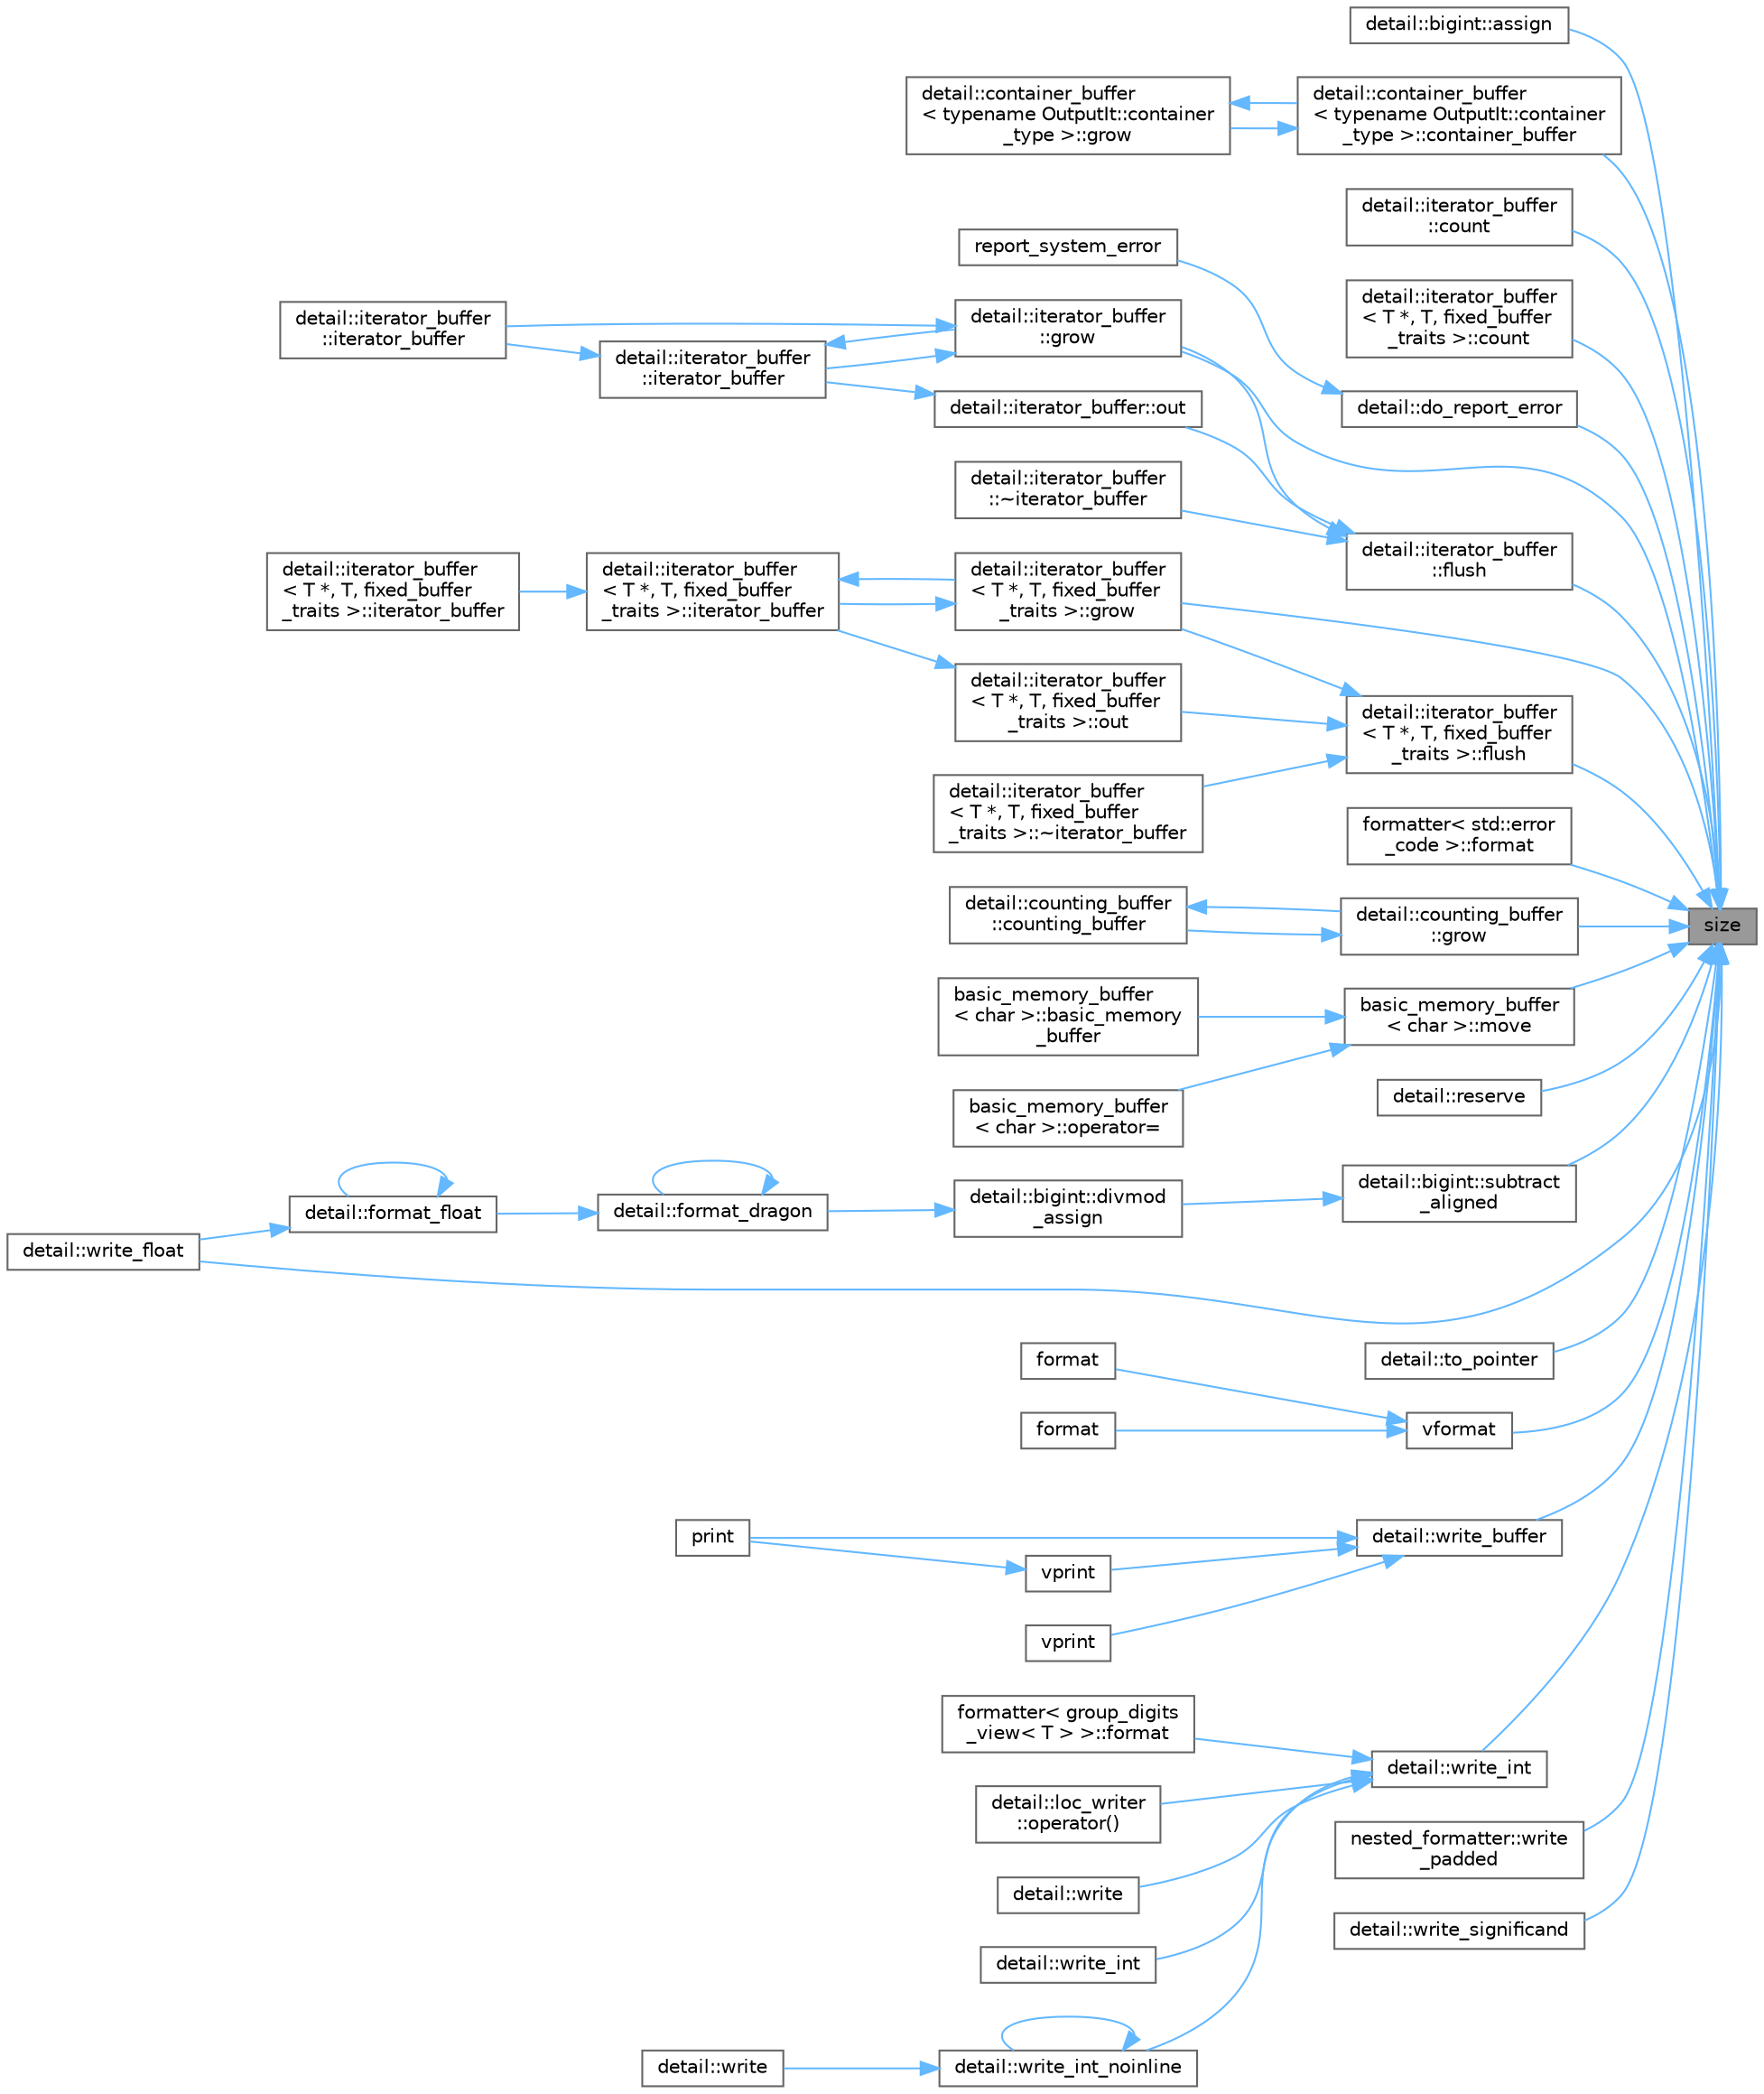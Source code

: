 digraph "size"
{
 // LATEX_PDF_SIZE
  bgcolor="transparent";
  edge [fontname=Helvetica,fontsize=10,labelfontname=Helvetica,labelfontsize=10];
  node [fontname=Helvetica,fontsize=10,shape=box,height=0.2,width=0.4];
  rankdir="RL";
  Node1 [id="Node000001",label="size",height=0.2,width=0.4,color="gray40", fillcolor="grey60", style="filled", fontcolor="black",tooltip="Returns the size of this buffer."];
  Node1 -> Node2 [id="edge1_Node000001_Node000002",dir="back",color="steelblue1",style="solid",tooltip=" "];
  Node2 [id="Node000002",label="detail::bigint::assign",height=0.2,width=0.4,color="grey40", fillcolor="white", style="filled",URL="$classdetail_1_1bigint.html#a2b62ced405e858237d4931ae236bdc23",tooltip=" "];
  Node1 -> Node3 [id="edge2_Node000001_Node000003",dir="back",color="steelblue1",style="solid",tooltip=" "];
  Node3 [id="Node000003",label="detail::container_buffer\l\< typename OutputIt::container\l_type \>::container_buffer",height=0.2,width=0.4,color="grey40", fillcolor="white", style="filled",URL="$classdetail_1_1container__buffer.html#a648806d2d6636f72fc60c1a8af3f9a0f",tooltip=" "];
  Node3 -> Node4 [id="edge3_Node000003_Node000004",dir="back",color="steelblue1",style="solid",tooltip=" "];
  Node4 [id="Node000004",label="detail::container_buffer\l\< typename OutputIt::container\l_type \>::grow",height=0.2,width=0.4,color="grey40", fillcolor="white", style="filled",URL="$classdetail_1_1container__buffer.html#a3c61466dc91591010b0f08cf8e544b89",tooltip=" "];
  Node4 -> Node3 [id="edge4_Node000004_Node000003",dir="back",color="steelblue1",style="solid",tooltip=" "];
  Node1 -> Node5 [id="edge5_Node000001_Node000005",dir="back",color="steelblue1",style="solid",tooltip=" "];
  Node5 [id="Node000005",label="detail::iterator_buffer\l::count",height=0.2,width=0.4,color="grey40", fillcolor="white", style="filled",URL="$classdetail_1_1iterator__buffer.html#afd2c5a7b659f59faa879fb26d38ebc79",tooltip=" "];
  Node1 -> Node6 [id="edge6_Node000001_Node000006",dir="back",color="steelblue1",style="solid",tooltip=" "];
  Node6 [id="Node000006",label="detail::iterator_buffer\l\< T *, T, fixed_buffer\l_traits \>::count",height=0.2,width=0.4,color="grey40", fillcolor="white", style="filled",URL="$classdetail_1_1iterator__buffer_3_01_t_01_5_00_01_t_00_01fixed__buffer__traits_01_4.html#afd2c5a7b659f59faa879fb26d38ebc79",tooltip=" "];
  Node1 -> Node7 [id="edge7_Node000001_Node000007",dir="back",color="steelblue1",style="solid",tooltip=" "];
  Node7 [id="Node000007",label="detail::do_report_error",height=0.2,width=0.4,color="grey40", fillcolor="white", style="filled",URL="$namespacedetail.html#a9738db5f844d973673c5e4b640280ab5",tooltip=" "];
  Node7 -> Node8 [id="edge8_Node000007_Node000008",dir="back",color="steelblue1",style="solid",tooltip=" "];
  Node8 [id="Node000008",label="report_system_error",height=0.2,width=0.4,color="grey40", fillcolor="white", style="filled",URL="$format-inl_8h.html#af135c0ecc93e827e4ef51b18a4b0da74",tooltip=" "];
  Node1 -> Node9 [id="edge9_Node000001_Node000009",dir="back",color="steelblue1",style="solid",tooltip=" "];
  Node9 [id="Node000009",label="detail::iterator_buffer\l::flush",height=0.2,width=0.4,color="grey40", fillcolor="white", style="filled",URL="$classdetail_1_1iterator__buffer.html#adac116554b543b7c4228c018a85882f5",tooltip=" "];
  Node9 -> Node10 [id="edge10_Node000009_Node000010",dir="back",color="steelblue1",style="solid",tooltip=" "];
  Node10 [id="Node000010",label="detail::iterator_buffer\l::grow",height=0.2,width=0.4,color="grey40", fillcolor="white", style="filled",URL="$classdetail_1_1iterator__buffer.html#a0160bbc66812f49af07e00e7bd82836b",tooltip=" "];
  Node10 -> Node11 [id="edge11_Node000010_Node000011",dir="back",color="steelblue1",style="solid",tooltip=" "];
  Node11 [id="Node000011",label="detail::iterator_buffer\l::iterator_buffer",height=0.2,width=0.4,color="grey40", fillcolor="white", style="filled",URL="$classdetail_1_1iterator__buffer.html#a860f4febb4126fa07c823448f96ea1de",tooltip=" "];
  Node10 -> Node12 [id="edge12_Node000010_Node000012",dir="back",color="steelblue1",style="solid",tooltip=" "];
  Node12 [id="Node000012",label="detail::iterator_buffer\l::iterator_buffer",height=0.2,width=0.4,color="grey40", fillcolor="white", style="filled",URL="$classdetail_1_1iterator__buffer.html#a28b94290b70b10e0a49eed2b6b768512",tooltip=" "];
  Node12 -> Node10 [id="edge13_Node000012_Node000010",dir="back",color="steelblue1",style="solid",tooltip=" "];
  Node12 -> Node11 [id="edge14_Node000012_Node000011",dir="back",color="steelblue1",style="solid",tooltip=" "];
  Node9 -> Node13 [id="edge15_Node000009_Node000013",dir="back",color="steelblue1",style="solid",tooltip=" "];
  Node13 [id="Node000013",label="detail::iterator_buffer::out",height=0.2,width=0.4,color="grey40", fillcolor="white", style="filled",URL="$classdetail_1_1iterator__buffer.html#a8beeafa504ff32a4741c7bec45e4d42c",tooltip=" "];
  Node13 -> Node12 [id="edge16_Node000013_Node000012",dir="back",color="steelblue1",style="solid",tooltip=" "];
  Node9 -> Node14 [id="edge17_Node000009_Node000014",dir="back",color="steelblue1",style="solid",tooltip=" "];
  Node14 [id="Node000014",label="detail::iterator_buffer\l::~iterator_buffer",height=0.2,width=0.4,color="grey40", fillcolor="white", style="filled",URL="$classdetail_1_1iterator__buffer.html#ad0441dce81c84bce7dfdb16a771d8485",tooltip=" "];
  Node1 -> Node15 [id="edge18_Node000001_Node000015",dir="back",color="steelblue1",style="solid",tooltip=" "];
  Node15 [id="Node000015",label="detail::iterator_buffer\l\< T *, T, fixed_buffer\l_traits \>::flush",height=0.2,width=0.4,color="grey40", fillcolor="white", style="filled",URL="$classdetail_1_1iterator__buffer_3_01_t_01_5_00_01_t_00_01fixed__buffer__traits_01_4.html#adac116554b543b7c4228c018a85882f5",tooltip=" "];
  Node15 -> Node16 [id="edge19_Node000015_Node000016",dir="back",color="steelblue1",style="solid",tooltip=" "];
  Node16 [id="Node000016",label="detail::iterator_buffer\l\< T *, T, fixed_buffer\l_traits \>::grow",height=0.2,width=0.4,color="grey40", fillcolor="white", style="filled",URL="$classdetail_1_1iterator__buffer_3_01_t_01_5_00_01_t_00_01fixed__buffer__traits_01_4.html#a0160bbc66812f49af07e00e7bd82836b",tooltip=" "];
  Node16 -> Node17 [id="edge20_Node000016_Node000017",dir="back",color="steelblue1",style="solid",tooltip=" "];
  Node17 [id="Node000017",label="detail::iterator_buffer\l\< T *, T, fixed_buffer\l_traits \>::iterator_buffer",height=0.2,width=0.4,color="grey40", fillcolor="white", style="filled",URL="$classdetail_1_1iterator__buffer_3_01_t_01_5_00_01_t_00_01fixed__buffer__traits_01_4.html#a1e16d1171d4eabae0254717c1c6375ac",tooltip=" "];
  Node17 -> Node16 [id="edge21_Node000017_Node000016",dir="back",color="steelblue1",style="solid",tooltip=" "];
  Node17 -> Node18 [id="edge22_Node000017_Node000018",dir="back",color="steelblue1",style="solid",tooltip=" "];
  Node18 [id="Node000018",label="detail::iterator_buffer\l\< T *, T, fixed_buffer\l_traits \>::iterator_buffer",height=0.2,width=0.4,color="grey40", fillcolor="white", style="filled",URL="$classdetail_1_1iterator__buffer_3_01_t_01_5_00_01_t_00_01fixed__buffer__traits_01_4.html#a860f4febb4126fa07c823448f96ea1de",tooltip=" "];
  Node15 -> Node19 [id="edge23_Node000015_Node000019",dir="back",color="steelblue1",style="solid",tooltip=" "];
  Node19 [id="Node000019",label="detail::iterator_buffer\l\< T *, T, fixed_buffer\l_traits \>::out",height=0.2,width=0.4,color="grey40", fillcolor="white", style="filled",URL="$classdetail_1_1iterator__buffer_3_01_t_01_5_00_01_t_00_01fixed__buffer__traits_01_4.html#a55d8c9824dbb9c181cc7b0b6a95edef4",tooltip=" "];
  Node19 -> Node17 [id="edge24_Node000019_Node000017",dir="back",color="steelblue1",style="solid",tooltip=" "];
  Node15 -> Node20 [id="edge25_Node000015_Node000020",dir="back",color="steelblue1",style="solid",tooltip=" "];
  Node20 [id="Node000020",label="detail::iterator_buffer\l\< T *, T, fixed_buffer\l_traits \>::~iterator_buffer",height=0.2,width=0.4,color="grey40", fillcolor="white", style="filled",URL="$classdetail_1_1iterator__buffer_3_01_t_01_5_00_01_t_00_01fixed__buffer__traits_01_4.html#ad0441dce81c84bce7dfdb16a771d8485",tooltip=" "];
  Node1 -> Node21 [id="edge26_Node000001_Node000021",dir="back",color="steelblue1",style="solid",tooltip=" "];
  Node21 [id="Node000021",label="formatter\< std::error\l_code \>::format",height=0.2,width=0.4,color="grey40", fillcolor="white", style="filled",URL="$structformatter_3_01std_1_1error__code_01_4.html#af30641150384f5b92e84f7350fa05013",tooltip=" "];
  Node1 -> Node22 [id="edge27_Node000001_Node000022",dir="back",color="steelblue1",style="solid",tooltip=" "];
  Node22 [id="Node000022",label="detail::counting_buffer\l::grow",height=0.2,width=0.4,color="grey40", fillcolor="white", style="filled",URL="$classdetail_1_1counting__buffer.html#a0160bbc66812f49af07e00e7bd82836b",tooltip=" "];
  Node22 -> Node23 [id="edge28_Node000022_Node000023",dir="back",color="steelblue1",style="solid",tooltip=" "];
  Node23 [id="Node000023",label="detail::counting_buffer\l::counting_buffer",height=0.2,width=0.4,color="grey40", fillcolor="white", style="filled",URL="$classdetail_1_1counting__buffer.html#a8129cb4a6663917e9772eefa8f964e95",tooltip=" "];
  Node23 -> Node22 [id="edge29_Node000023_Node000022",dir="back",color="steelblue1",style="solid",tooltip=" "];
  Node1 -> Node10 [id="edge30_Node000001_Node000010",dir="back",color="steelblue1",style="solid",tooltip=" "];
  Node1 -> Node16 [id="edge31_Node000001_Node000016",dir="back",color="steelblue1",style="solid",tooltip=" "];
  Node1 -> Node24 [id="edge32_Node000001_Node000024",dir="back",color="steelblue1",style="solid",tooltip=" "];
  Node24 [id="Node000024",label="basic_memory_buffer\l\< char \>::move",height=0.2,width=0.4,color="grey40", fillcolor="white", style="filled",URL="$classbasic__memory__buffer.html#a72128f03973fe818bb882bc8130f0b86",tooltip=" "];
  Node24 -> Node25 [id="edge33_Node000024_Node000025",dir="back",color="steelblue1",style="solid",tooltip=" "];
  Node25 [id="Node000025",label="basic_memory_buffer\l\< char \>::basic_memory\l_buffer",height=0.2,width=0.4,color="grey40", fillcolor="white", style="filled",URL="$classbasic__memory__buffer.html#ae94382d27939b96f51bc82fa5badf8bc",tooltip=" "];
  Node24 -> Node26 [id="edge34_Node000024_Node000026",dir="back",color="steelblue1",style="solid",tooltip=" "];
  Node26 [id="Node000026",label="basic_memory_buffer\l\< char \>::operator=",height=0.2,width=0.4,color="grey40", fillcolor="white", style="filled",URL="$classbasic__memory__buffer.html#a9ac2316598f0b4aae00fc99d1787c91b",tooltip=" "];
  Node1 -> Node27 [id="edge35_Node000001_Node000027",dir="back",color="steelblue1",style="solid",tooltip=" "];
  Node27 [id="Node000027",label="detail::reserve",height=0.2,width=0.4,color="grey40", fillcolor="white", style="filled",URL="$namespacedetail.html#a7102027d50517932a7b26ec6609a9fc4",tooltip=" "];
  Node1 -> Node28 [id="edge36_Node000001_Node000028",dir="back",color="steelblue1",style="solid",tooltip=" "];
  Node28 [id="Node000028",label="detail::bigint::subtract\l_aligned",height=0.2,width=0.4,color="grey40", fillcolor="white", style="filled",URL="$classdetail_1_1bigint.html#a202a9c4bac6c099428890dd13ce83411",tooltip=" "];
  Node28 -> Node29 [id="edge37_Node000028_Node000029",dir="back",color="steelblue1",style="solid",tooltip=" "];
  Node29 [id="Node000029",label="detail::bigint::divmod\l_assign",height=0.2,width=0.4,color="grey40", fillcolor="white", style="filled",URL="$classdetail_1_1bigint.html#abf66754172c454683581027d17b3ebdc",tooltip=" "];
  Node29 -> Node30 [id="edge38_Node000029_Node000030",dir="back",color="steelblue1",style="solid",tooltip=" "];
  Node30 [id="Node000030",label="detail::format_dragon",height=0.2,width=0.4,color="grey40", fillcolor="white", style="filled",URL="$namespacedetail.html#a510659ecef3d8ef10992996732a723f7",tooltip=" "];
  Node30 -> Node30 [id="edge39_Node000030_Node000030",dir="back",color="steelblue1",style="solid",tooltip=" "];
  Node30 -> Node31 [id="edge40_Node000030_Node000031",dir="back",color="steelblue1",style="solid",tooltip=" "];
  Node31 [id="Node000031",label="detail::format_float",height=0.2,width=0.4,color="grey40", fillcolor="white", style="filled",URL="$namespacedetail.html#a6f5e9a91b995411cd8aa9d6870e8bcdd",tooltip=" "];
  Node31 -> Node31 [id="edge41_Node000031_Node000031",dir="back",color="steelblue1",style="solid",tooltip=" "];
  Node31 -> Node32 [id="edge42_Node000031_Node000032",dir="back",color="steelblue1",style="solid",tooltip=" "];
  Node32 [id="Node000032",label="detail::write_float",height=0.2,width=0.4,color="grey40", fillcolor="white", style="filled",URL="$namespacedetail.html#a503a3fdae408f07dae7003840f786b53",tooltip=" "];
  Node1 -> Node33 [id="edge43_Node000001_Node000033",dir="back",color="steelblue1",style="solid",tooltip=" "];
  Node33 [id="Node000033",label="detail::to_pointer",height=0.2,width=0.4,color="grey40", fillcolor="white", style="filled",URL="$namespacedetail.html#a918089c121e41bd8f52b4ed6fa883803",tooltip=" "];
  Node1 -> Node34 [id="edge44_Node000001_Node000034",dir="back",color="steelblue1",style="solid",tooltip=" "];
  Node34 [id="Node000034",label="vformat",height=0.2,width=0.4,color="grey40", fillcolor="white", style="filled",URL="$format_8h.html#a5f9deb9878ada039f520dfe8c1d5e6d4",tooltip=" "];
  Node34 -> Node35 [id="edge45_Node000034_Node000035",dir="back",color="steelblue1",style="solid",tooltip=" "];
  Node35 [id="Node000035",label="format",height=0.2,width=0.4,color="grey40", fillcolor="white", style="filled",URL="$format_8h.html#aead6cb7fb448852df3315e4adb1b8c36",tooltip=" "];
  Node34 -> Node36 [id="edge46_Node000034_Node000036",dir="back",color="steelblue1",style="solid",tooltip=" "];
  Node36 [id="Node000036",label="format",height=0.2,width=0.4,color="grey40", fillcolor="white", style="filled",URL="$format_8h.html#a040af707f7f42f401696d0e7263d07cf",tooltip="Formats args according to specifications in fmt and returns the result as a string."];
  Node1 -> Node37 [id="edge47_Node000001_Node000037",dir="back",color="steelblue1",style="solid",tooltip=" "];
  Node37 [id="Node000037",label="detail::write_buffer",height=0.2,width=0.4,color="grey40", fillcolor="white", style="filled",URL="$namespacedetail.html#af967672ce325169609170c5149e75c89",tooltip=" "];
  Node37 -> Node38 [id="edge48_Node000037_Node000038",dir="back",color="steelblue1",style="solid",tooltip=" "];
  Node38 [id="Node000038",label="print",height=0.2,width=0.4,color="grey40", fillcolor="white", style="filled",URL="$ostream_8h.html#a3883cc4dedb6840173d3ca9699e7693c",tooltip="Prints formatted data to the stream os."];
  Node37 -> Node39 [id="edge49_Node000037_Node000039",dir="back",color="steelblue1",style="solid",tooltip=" "];
  Node39 [id="Node000039",label="vprint",height=0.2,width=0.4,color="grey40", fillcolor="white", style="filled",URL="$ostream_8h.html#a5a12ace2368ad2613bac4c16637a97ec",tooltip=" "];
  Node39 -> Node38 [id="edge50_Node000039_Node000038",dir="back",color="steelblue1",style="solid",tooltip=" "];
  Node37 -> Node40 [id="edge51_Node000037_Node000040",dir="back",color="steelblue1",style="solid",tooltip=" "];
  Node40 [id="Node000040",label="vprint",height=0.2,width=0.4,color="grey40", fillcolor="white", style="filled",URL="$bundled_2xchar_8h.html#aae096773ff6c45b6cc1555e3bb92c3d3",tooltip=" "];
  Node1 -> Node32 [id="edge52_Node000001_Node000032",dir="back",color="steelblue1",style="solid",tooltip=" "];
  Node1 -> Node41 [id="edge53_Node000001_Node000041",dir="back",color="steelblue1",style="solid",tooltip=" "];
  Node41 [id="Node000041",label="detail::write_int",height=0.2,width=0.4,color="grey40", fillcolor="white", style="filled",URL="$namespacedetail.html#ac0fd4ca12ae54000b545b8469fa3a5d6",tooltip=" "];
  Node41 -> Node42 [id="edge54_Node000041_Node000042",dir="back",color="steelblue1",style="solid",tooltip=" "];
  Node42 [id="Node000042",label="formatter\< group_digits\l_view\< T \> \>::format",height=0.2,width=0.4,color="grey40", fillcolor="white", style="filled",URL="$structformatter_3_01group__digits__view_3_01_t_01_4_01_4.html#a12f88da6a64b78a7132de00518d5e674",tooltip=" "];
  Node41 -> Node43 [id="edge55_Node000041_Node000043",dir="back",color="steelblue1",style="solid",tooltip=" "];
  Node43 [id="Node000043",label="detail::loc_writer\l::operator()",height=0.2,width=0.4,color="grey40", fillcolor="white", style="filled",URL="$structdetail_1_1loc__writer.html#aedcdcd54b74a24c4c2a78c788b22a502",tooltip=" "];
  Node41 -> Node44 [id="edge56_Node000041_Node000044",dir="back",color="steelblue1",style="solid",tooltip=" "];
  Node44 [id="Node000044",label="detail::write",height=0.2,width=0.4,color="grey40", fillcolor="white", style="filled",URL="$namespacedetail.html#a9c683e2bdae1f39926846a8a6d599444",tooltip=" "];
  Node41 -> Node45 [id="edge57_Node000041_Node000045",dir="back",color="steelblue1",style="solid",tooltip=" "];
  Node45 [id="Node000045",label="detail::write_int",height=0.2,width=0.4,color="grey40", fillcolor="white", style="filled",URL="$namespacedetail.html#a0dc2ace9cfb00f77921ab5c78fe1cdde",tooltip=" "];
  Node41 -> Node46 [id="edge58_Node000041_Node000046",dir="back",color="steelblue1",style="solid",tooltip=" "];
  Node46 [id="Node000046",label="detail::write_int_noinline",height=0.2,width=0.4,color="grey40", fillcolor="white", style="filled",URL="$namespacedetail.html#ab0d73c56e74f8996b10568f124f95524",tooltip=" "];
  Node46 -> Node47 [id="edge59_Node000046_Node000047",dir="back",color="steelblue1",style="solid",tooltip=" "];
  Node47 [id="Node000047",label="detail::write",height=0.2,width=0.4,color="grey40", fillcolor="white", style="filled",URL="$namespacedetail.html#a80447ad8247e2f87d17817aa7cb4ac12",tooltip=" "];
  Node46 -> Node46 [id="edge60_Node000046_Node000046",dir="back",color="steelblue1",style="solid",tooltip=" "];
  Node1 -> Node48 [id="edge61_Node000001_Node000048",dir="back",color="steelblue1",style="solid",tooltip=" "];
  Node48 [id="Node000048",label="nested_formatter::write\l_padded",height=0.2,width=0.4,color="grey40", fillcolor="white", style="filled",URL="$structnested__formatter.html#af5e9dc3c9fd562fcdaecc65588c1950f",tooltip=" "];
  Node1 -> Node49 [id="edge62_Node000001_Node000049",dir="back",color="steelblue1",style="solid",tooltip=" "];
  Node49 [id="Node000049",label="detail::write_significand",height=0.2,width=0.4,color="grey40", fillcolor="white", style="filled",URL="$namespacedetail.html#a82127cda632a97f39aab4a42c2c9836e",tooltip=" "];
}
